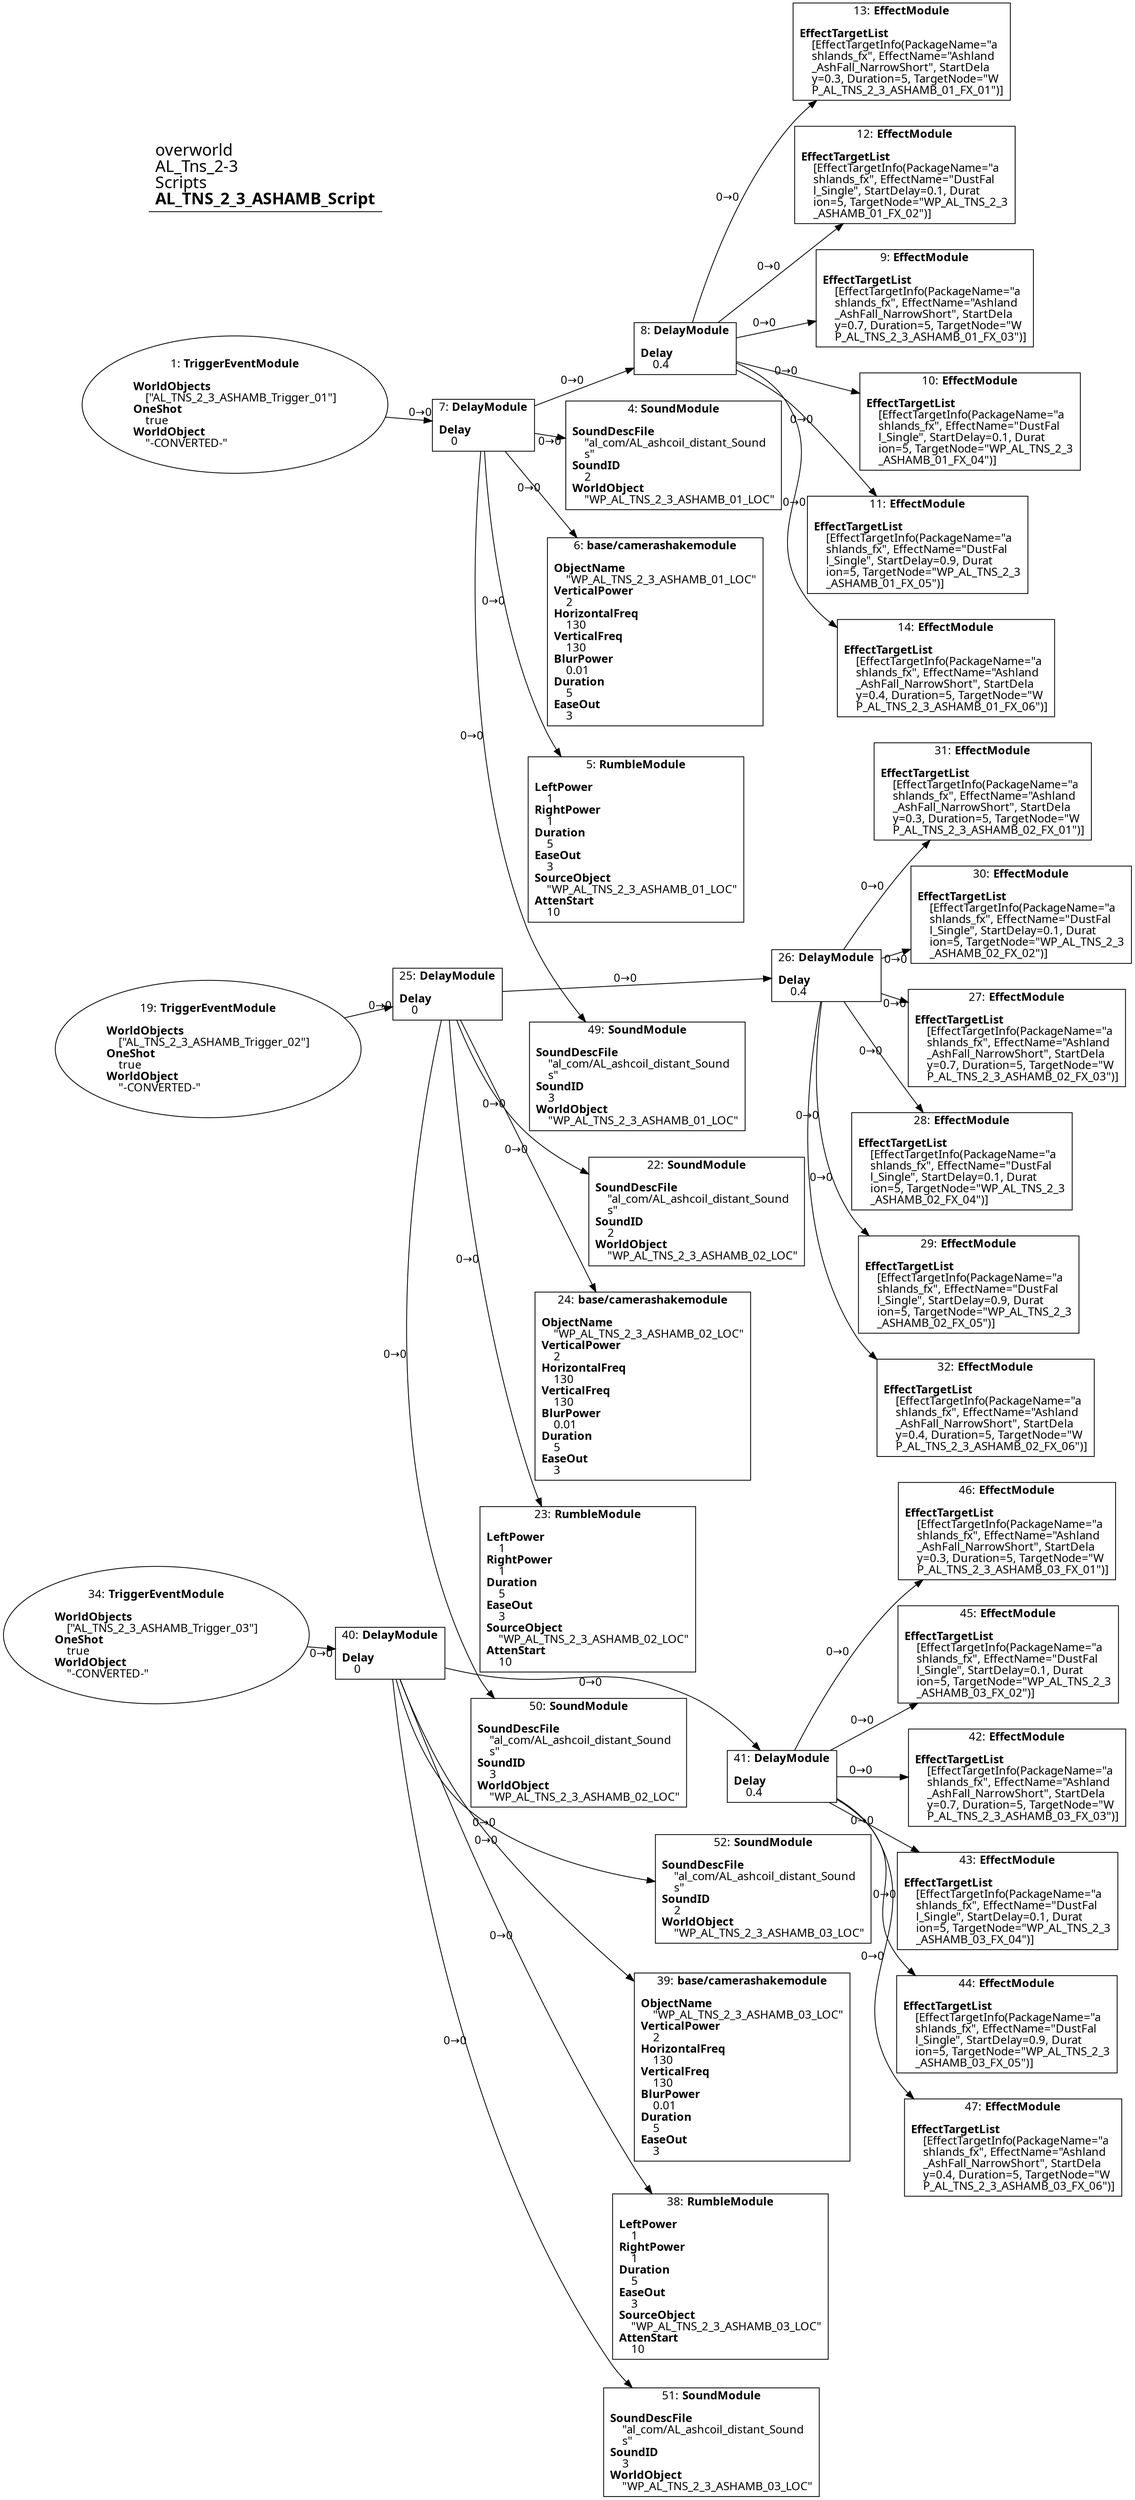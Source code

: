 digraph {
    layout = fdp;
    overlap = prism;
    sep = "+16";
    splines = spline;

    node [ shape = box ];

    graph [ fontname = "Segoe UI" ];
    node [ fontname = "Segoe UI" ];
    edge [ fontname = "Segoe UI" ];

    1 [ label = <1: <b>TriggerEventModule</b><br/><br/><b>WorldObjects</b><br align="left"/>    [&quot;AL_TNS_2_3_ASHAMB_Trigger_01&quot;]<br align="left"/><b>OneShot</b><br align="left"/>    true<br align="left"/><b>WorldObject</b><br align="left"/>    &quot;-CONVERTED-&quot;<br align="left"/>> ];
    1 [ shape = oval ]
    1 [ pos = "0.208,-0.53300005!" ];
    1 -> 7 [ label = "0→0" ];

    4 [ label = <4: <b>SoundModule</b><br/><br/><b>SoundDescFile</b><br align="left"/>    &quot;al_com/AL_ashcoil_distant_Sound<br align="left"/>    s&quot;<br align="left"/><b>SoundID</b><br align="left"/>    2<br align="left"/><b>WorldObject</b><br align="left"/>    &quot;WP_AL_TNS_2_3_ASHAMB_01_LOC&quot;<br align="left"/>> ];
    4 [ pos = "0.92300004,-0.70600003!" ];

    5 [ label = <5: <b>RumbleModule</b><br/><br/><b>LeftPower</b><br align="left"/>    1<br align="left"/><b>RightPower</b><br align="left"/>    1<br align="left"/><b>Duration</b><br align="left"/>    5<br align="left"/><b>EaseOut</b><br align="left"/>    3<br align="left"/><b>SourceObject</b><br align="left"/>    &quot;WP_AL_TNS_2_3_ASHAMB_01_LOC&quot;<br align="left"/><b>AttenStart</b><br align="left"/>    10<br align="left"/>> ];
    5 [ pos = "0.92200005,-0.915!" ];

    6 [ label = <6: <b>base/camerashakemodule</b><br/><br/><b>ObjectName</b><br align="left"/>    &quot;WP_AL_TNS_2_3_ASHAMB_01_LOC&quot;<br align="left"/><b>VerticalPower</b><br align="left"/>    2<br align="left"/><b>HorizontalFreq</b><br align="left"/>    130<br align="left"/><b>VerticalFreq</b><br align="left"/>    130<br align="left"/><b>BlurPower</b><br align="left"/>    0.01<br align="left"/><b>Duration</b><br align="left"/>    5<br align="left"/><b>EaseOut</b><br align="left"/>    3<br align="left"/>> ];
    6 [ pos = "0.92200005,-0.83400005!" ];

    7 [ label = <7: <b>DelayModule</b><br/><br/><b>Delay</b><br align="left"/>    0<br align="left"/>> ];
    7 [ pos = "0.57100004,-0.535!" ];
    7 -> 6 [ label = "0→0" ];
    7 -> 5 [ label = "0→0" ];
    7 -> 4 [ label = "0→0" ];
    7 -> 8 [ label = "0→0" ];
    7 -> 49 [ label = "0→0" ];

    8 [ label = <8: <b>DelayModule</b><br/><br/><b>Delay</b><br align="left"/>    0.4<br align="left"/>> ];
    8 [ pos = "0.9250001,-0.532!" ];
    8 -> 14 [ label = "0→0" ];
    8 -> 11 [ label = "0→0" ];
    8 -> 10 [ label = "0→0" ];
    8 -> 9 [ label = "0→0" ];
    8 -> 12 [ label = "0→0" ];
    8 -> 13 [ label = "0→0" ];

    9 [ label = <9: <b>EffectModule</b><br/><br/><b>EffectTargetList</b><br align="left"/>    [EffectTargetInfo(PackageName=&quot;a<br align="left"/>    shlands_fx&quot;, EffectName=&quot;Ashland<br align="left"/>    _AshFall_NarrowShort&quot;, StartDela<br align="left"/>    y=0.7, Duration=5, TargetNode=&quot;W<br align="left"/>    P_AL_TNS_2_3_ASHAMB_01_FX_03&quot;)]<br align="left"/>> ];
    9 [ pos = "1.4990001,-0.44200003!" ];

    10 [ label = <10: <b>EffectModule</b><br/><br/><b>EffectTargetList</b><br align="left"/>    [EffectTargetInfo(PackageName=&quot;a<br align="left"/>    shlands_fx&quot;, EffectName=&quot;DustFal<br align="left"/>    l_Single&quot;, StartDelay=0.1, Durat<br align="left"/>    ion=5, TargetNode=&quot;WP_AL_TNS_2_3<br align="left"/>    _ASHAMB_01_FX_04&quot;)]<br align="left"/>> ];
    10 [ pos = "1.498,-0.545!" ];

    11 [ label = <11: <b>EffectModule</b><br/><br/><b>EffectTargetList</b><br align="left"/>    [EffectTargetInfo(PackageName=&quot;a<br align="left"/>    shlands_fx&quot;, EffectName=&quot;DustFal<br align="left"/>    l_Single&quot;, StartDelay=0.9, Durat<br align="left"/>    ion=5, TargetNode=&quot;WP_AL_TNS_2_3<br align="left"/>    _ASHAMB_01_FX_05&quot;)]<br align="left"/>> ];
    11 [ pos = "1.4970001,-0.65000004!" ];

    12 [ label = <12: <b>EffectModule</b><br/><br/><b>EffectTargetList</b><br align="left"/>    [EffectTargetInfo(PackageName=&quot;a<br align="left"/>    shlands_fx&quot;, EffectName=&quot;DustFal<br align="left"/>    l_Single&quot;, StartDelay=0.1, Durat<br align="left"/>    ion=5, TargetNode=&quot;WP_AL_TNS_2_3<br align="left"/>    _ASHAMB_01_FX_02&quot;)]<br align="left"/>> ];
    12 [ pos = "1.501,-0.337!" ];

    13 [ label = <13: <b>EffectModule</b><br/><br/><b>EffectTargetList</b><br align="left"/>    [EffectTargetInfo(PackageName=&quot;a<br align="left"/>    shlands_fx&quot;, EffectName=&quot;Ashland<br align="left"/>    _AshFall_NarrowShort&quot;, StartDela<br align="left"/>    y=0.3, Duration=5, TargetNode=&quot;W<br align="left"/>    P_AL_TNS_2_3_ASHAMB_01_FX_01&quot;)]<br align="left"/>> ];
    13 [ pos = "1.5000001,-0.23!" ];

    14 [ label = <14: <b>EffectModule</b><br/><br/><b>EffectTargetList</b><br align="left"/>    [EffectTargetInfo(PackageName=&quot;a<br align="left"/>    shlands_fx&quot;, EffectName=&quot;Ashland<br align="left"/>    _AshFall_NarrowShort&quot;, StartDela<br align="left"/>    y=0.4, Duration=5, TargetNode=&quot;W<br align="left"/>    P_AL_TNS_2_3_ASHAMB_01_FX_06&quot;)]<br align="left"/>> ];
    14 [ pos = "1.498,-0.757!" ];

    19 [ label = <19: <b>TriggerEventModule</b><br/><br/><b>WorldObjects</b><br align="left"/>    [&quot;AL_TNS_2_3_ASHAMB_Trigger_02&quot;]<br align="left"/><b>OneShot</b><br align="left"/>    true<br align="left"/><b>WorldObject</b><br align="left"/>    &quot;-CONVERTED-&quot;<br align="left"/>> ];
    19 [ shape = oval ]
    19 [ pos = "0.21800001,-1.309!" ];
    19 -> 25 [ label = "0→0" ];

    22 [ label = <22: <b>SoundModule</b><br/><br/><b>SoundDescFile</b><br align="left"/>    &quot;al_com/AL_ashcoil_distant_Sound<br align="left"/>    s&quot;<br align="left"/><b>SoundID</b><br align="left"/>    2<br align="left"/><b>WorldObject</b><br align="left"/>    &quot;WP_AL_TNS_2_3_ASHAMB_02_LOC&quot;<br align="left"/>> ];
    22 [ pos = "0.94000006,-1.4840001!" ];

    23 [ label = <23: <b>RumbleModule</b><br/><br/><b>LeftPower</b><br align="left"/>    1<br align="left"/><b>RightPower</b><br align="left"/>    1<br align="left"/><b>Duration</b><br align="left"/>    5<br align="left"/><b>EaseOut</b><br align="left"/>    3<br align="left"/><b>SourceObject</b><br align="left"/>    &quot;WP_AL_TNS_2_3_ASHAMB_02_LOC&quot;<br align="left"/><b>AttenStart</b><br align="left"/>    10<br align="left"/>> ];
    23 [ pos = "0.938,-1.6930001!" ];

    24 [ label = <24: <b>base/camerashakemodule</b><br/><br/><b>ObjectName</b><br align="left"/>    &quot;WP_AL_TNS_2_3_ASHAMB_02_LOC&quot;<br align="left"/><b>VerticalPower</b><br align="left"/>    2<br align="left"/><b>HorizontalFreq</b><br align="left"/>    130<br align="left"/><b>VerticalFreq</b><br align="left"/>    130<br align="left"/><b>BlurPower</b><br align="left"/>    0.01<br align="left"/><b>Duration</b><br align="left"/>    5<br align="left"/><b>EaseOut</b><br align="left"/>    3<br align="left"/>> ];
    24 [ pos = "0.938,-1.6120001!" ];

    25 [ label = <25: <b>DelayModule</b><br/><br/><b>Delay</b><br align="left"/>    0<br align="left"/>> ];
    25 [ pos = "0.58900005,-1.3100001!" ];
    25 -> 24 [ label = "0→0" ];
    25 -> 23 [ label = "0→0" ];
    25 -> 22 [ label = "0→0" ];
    25 -> 26 [ label = "0→0" ];
    25 -> 50 [ label = "0→0" ];

    26 [ label = <26: <b>DelayModule</b><br/><br/><b>Delay</b><br align="left"/>    0.4<br align="left"/>> ];
    26 [ pos = "0.94100004,-1.3100001!" ];
    26 -> 32 [ label = "0→0" ];
    26 -> 29 [ label = "0→0" ];
    26 -> 28 [ label = "0→0" ];
    26 -> 27 [ label = "0→0" ];
    26 -> 30 [ label = "0→0" ];
    26 -> 31 [ label = "0→0" ];

    27 [ label = <27: <b>EffectModule</b><br/><br/><b>EffectTargetList</b><br align="left"/>    [EffectTargetInfo(PackageName=&quot;a<br align="left"/>    shlands_fx&quot;, EffectName=&quot;Ashland<br align="left"/>    _AshFall_NarrowShort&quot;, StartDela<br align="left"/>    y=0.7, Duration=5, TargetNode=&quot;W<br align="left"/>    P_AL_TNS_2_3_ASHAMB_02_FX_03&quot;)]<br align="left"/>> ];
    27 [ pos = "1.5150001,-1.22!" ];

    28 [ label = <28: <b>EffectModule</b><br/><br/><b>EffectTargetList</b><br align="left"/>    [EffectTargetInfo(PackageName=&quot;a<br align="left"/>    shlands_fx&quot;, EffectName=&quot;DustFal<br align="left"/>    l_Single&quot;, StartDelay=0.1, Durat<br align="left"/>    ion=5, TargetNode=&quot;WP_AL_TNS_2_3<br align="left"/>    _ASHAMB_02_FX_04&quot;)]<br align="left"/>> ];
    28 [ pos = "1.514,-1.3230001!" ];

    29 [ label = <29: <b>EffectModule</b><br/><br/><b>EffectTargetList</b><br align="left"/>    [EffectTargetInfo(PackageName=&quot;a<br align="left"/>    shlands_fx&quot;, EffectName=&quot;DustFal<br align="left"/>    l_Single&quot;, StartDelay=0.9, Durat<br align="left"/>    ion=5, TargetNode=&quot;WP_AL_TNS_2_3<br align="left"/>    _ASHAMB_02_FX_05&quot;)]<br align="left"/>> ];
    29 [ pos = "1.5130001,-1.4280001!" ];

    30 [ label = <30: <b>EffectModule</b><br/><br/><b>EffectTargetList</b><br align="left"/>    [EffectTargetInfo(PackageName=&quot;a<br align="left"/>    shlands_fx&quot;, EffectName=&quot;DustFal<br align="left"/>    l_Single&quot;, StartDelay=0.1, Durat<br align="left"/>    ion=5, TargetNode=&quot;WP_AL_TNS_2_3<br align="left"/>    _ASHAMB_02_FX_02&quot;)]<br align="left"/>> ];
    30 [ pos = "1.5170001,-1.1140001!" ];

    31 [ label = <31: <b>EffectModule</b><br/><br/><b>EffectTargetList</b><br align="left"/>    [EffectTargetInfo(PackageName=&quot;a<br align="left"/>    shlands_fx&quot;, EffectName=&quot;Ashland<br align="left"/>    _AshFall_NarrowShort&quot;, StartDela<br align="left"/>    y=0.3, Duration=5, TargetNode=&quot;W<br align="left"/>    P_AL_TNS_2_3_ASHAMB_02_FX_01&quot;)]<br align="left"/>> ];
    31 [ pos = "1.516,-1.008!" ];

    32 [ label = <32: <b>EffectModule</b><br/><br/><b>EffectTargetList</b><br align="left"/>    [EffectTargetInfo(PackageName=&quot;a<br align="left"/>    shlands_fx&quot;, EffectName=&quot;Ashland<br align="left"/>    _AshFall_NarrowShort&quot;, StartDela<br align="left"/>    y=0.4, Duration=5, TargetNode=&quot;W<br align="left"/>    P_AL_TNS_2_3_ASHAMB_02_FX_06&quot;)]<br align="left"/>> ];
    32 [ pos = "1.514,-1.5350001!" ];

    34 [ label = <34: <b>TriggerEventModule</b><br/><br/><b>WorldObjects</b><br align="left"/>    [&quot;AL_TNS_2_3_ASHAMB_Trigger_03&quot;]<br align="left"/><b>OneShot</b><br align="left"/>    true<br align="left"/><b>WorldObject</b><br align="left"/>    &quot;-CONVERTED-&quot;<br align="left"/>> ];
    34 [ shape = oval ]
    34 [ pos = "0.209,-2.0830002!" ];
    34 -> 40 [ label = "0→0" ];

    38 [ label = <38: <b>RumbleModule</b><br/><br/><b>LeftPower</b><br align="left"/>    1<br align="left"/><b>RightPower</b><br align="left"/>    1<br align="left"/><b>Duration</b><br align="left"/>    5<br align="left"/><b>EaseOut</b><br align="left"/>    3<br align="left"/><b>SourceObject</b><br align="left"/>    &quot;WP_AL_TNS_2_3_ASHAMB_03_LOC&quot;<br align="left"/><b>AttenStart</b><br align="left"/>    10<br align="left"/>> ];
    38 [ pos = "0.943,-2.4650002!" ];

    39 [ label = <39: <b>base/camerashakemodule</b><br/><br/><b>ObjectName</b><br align="left"/>    &quot;WP_AL_TNS_2_3_ASHAMB_03_LOC&quot;<br align="left"/><b>VerticalPower</b><br align="left"/>    2<br align="left"/><b>HorizontalFreq</b><br align="left"/>    130<br align="left"/><b>VerticalFreq</b><br align="left"/>    130<br align="left"/><b>BlurPower</b><br align="left"/>    0.01<br align="left"/><b>Duration</b><br align="left"/>    5<br align="left"/><b>EaseOut</b><br align="left"/>    3<br align="left"/>> ];
    39 [ pos = "0.94400007,-2.384!" ];

    40 [ label = <40: <b>DelayModule</b><br/><br/><b>Delay</b><br align="left"/>    0<br align="left"/>> ];
    40 [ pos = "0.59400004,-2.082!" ];
    40 -> 39 [ label = "0→0" ];
    40 -> 38 [ label = "0→0" ];
    40 -> 41 [ label = "0→0" ];
    40 -> 51 [ label = "0→0" ];
    40 -> 52 [ label = "0→0" ];

    41 [ label = <41: <b>DelayModule</b><br/><br/><b>Delay</b><br align="left"/>    0.4<br align="left"/>> ];
    41 [ pos = "0.94600004,-2.082!" ];
    41 -> 47 [ label = "0→0" ];
    41 -> 44 [ label = "0→0" ];
    41 -> 43 [ label = "0→0" ];
    41 -> 42 [ label = "0→0" ];
    41 -> 45 [ label = "0→0" ];
    41 -> 46 [ label = "0→0" ];

    42 [ label = <42: <b>EffectModule</b><br/><br/><b>EffectTargetList</b><br align="left"/>    [EffectTargetInfo(PackageName=&quot;a<br align="left"/>    shlands_fx&quot;, EffectName=&quot;Ashland<br align="left"/>    _AshFall_NarrowShort&quot;, StartDela<br align="left"/>    y=0.7, Duration=5, TargetNode=&quot;W<br align="left"/>    P_AL_TNS_2_3_ASHAMB_03_FX_03&quot;)]<br align="left"/>> ];
    42 [ pos = "1.5200001,-1.9920001!" ];

    43 [ label = <43: <b>EffectModule</b><br/><br/><b>EffectTargetList</b><br align="left"/>    [EffectTargetInfo(PackageName=&quot;a<br align="left"/>    shlands_fx&quot;, EffectName=&quot;DustFal<br align="left"/>    l_Single&quot;, StartDelay=0.1, Durat<br align="left"/>    ion=5, TargetNode=&quot;WP_AL_TNS_2_3<br align="left"/>    _ASHAMB_03_FX_04&quot;)]<br align="left"/>> ];
    43 [ pos = "1.519,-2.095!" ];

    44 [ label = <44: <b>EffectModule</b><br/><br/><b>EffectTargetList</b><br align="left"/>    [EffectTargetInfo(PackageName=&quot;a<br align="left"/>    shlands_fx&quot;, EffectName=&quot;DustFal<br align="left"/>    l_Single&quot;, StartDelay=0.9, Durat<br align="left"/>    ion=5, TargetNode=&quot;WP_AL_TNS_2_3<br align="left"/>    _ASHAMB_03_FX_05&quot;)]<br align="left"/>> ];
    44 [ pos = "1.5180001,-2.2!" ];

    45 [ label = <45: <b>EffectModule</b><br/><br/><b>EffectTargetList</b><br align="left"/>    [EffectTargetInfo(PackageName=&quot;a<br align="left"/>    shlands_fx&quot;, EffectName=&quot;DustFal<br align="left"/>    l_Single&quot;, StartDelay=0.1, Durat<br align="left"/>    ion=5, TargetNode=&quot;WP_AL_TNS_2_3<br align="left"/>    _ASHAMB_03_FX_02&quot;)]<br align="left"/>> ];
    45 [ pos = "1.5220001,-1.8870001!" ];

    46 [ label = <46: <b>EffectModule</b><br/><br/><b>EffectTargetList</b><br align="left"/>    [EffectTargetInfo(PackageName=&quot;a<br align="left"/>    shlands_fx&quot;, EffectName=&quot;Ashland<br align="left"/>    _AshFall_NarrowShort&quot;, StartDela<br align="left"/>    y=0.3, Duration=5, TargetNode=&quot;W<br align="left"/>    P_AL_TNS_2_3_ASHAMB_03_FX_01&quot;)]<br align="left"/>> ];
    46 [ pos = "1.521,-1.7800001!" ];

    47 [ label = <47: <b>EffectModule</b><br/><br/><b>EffectTargetList</b><br align="left"/>    [EffectTargetInfo(PackageName=&quot;a<br align="left"/>    shlands_fx&quot;, EffectName=&quot;Ashland<br align="left"/>    _AshFall_NarrowShort&quot;, StartDela<br align="left"/>    y=0.4, Duration=5, TargetNode=&quot;W<br align="left"/>    P_AL_TNS_2_3_ASHAMB_03_FX_06&quot;)]<br align="left"/>> ];
    47 [ pos = "1.519,-2.3070002!" ];

    49 [ label = <49: <b>SoundModule</b><br/><br/><b>SoundDescFile</b><br align="left"/>    &quot;al_com/AL_ashcoil_distant_Sound<br align="left"/>    s&quot;<br align="left"/><b>SoundID</b><br align="left"/>    3<br align="left"/><b>WorldObject</b><br align="left"/>    &quot;WP_AL_TNS_2_3_ASHAMB_01_LOC&quot;<br align="left"/>> ];
    49 [ pos = "0.92300004,-0.97900003!" ];

    50 [ label = <50: <b>SoundModule</b><br/><br/><b>SoundDescFile</b><br align="left"/>    &quot;al_com/AL_ashcoil_distant_Sound<br align="left"/>    s&quot;<br align="left"/><b>SoundID</b><br align="left"/>    3<br align="left"/><b>WorldObject</b><br align="left"/>    &quot;WP_AL_TNS_2_3_ASHAMB_02_LOC&quot;<br align="left"/>> ];
    50 [ pos = "0.93700004,-1.751!" ];

    51 [ label = <51: <b>SoundModule</b><br/><br/><b>SoundDescFile</b><br align="left"/>    &quot;al_com/AL_ashcoil_distant_Sound<br align="left"/>    s&quot;<br align="left"/><b>SoundID</b><br align="left"/>    3<br align="left"/><b>WorldObject</b><br align="left"/>    &quot;WP_AL_TNS_2_3_ASHAMB_03_LOC&quot;<br align="left"/>> ];
    51 [ pos = "0.943,-2.529!" ];

    52 [ label = <52: <b>SoundModule</b><br/><br/><b>SoundDescFile</b><br align="left"/>    &quot;al_com/AL_ashcoil_distant_Sound<br align="left"/>    s&quot;<br align="left"/><b>SoundID</b><br align="left"/>    2<br align="left"/><b>WorldObject</b><br align="left"/>    &quot;WP_AL_TNS_2_3_ASHAMB_03_LOC&quot;<br align="left"/>> ];
    52 [ pos = "0.94000006,-2.2540002!" ];

    title [ pos = "0.20700002,-0.22900002!" ];
    title [ shape = underline ];
    title [ label = <<font point-size="20">overworld<br align="left"/>AL_Tns_2-3<br align="left"/>Scripts<br align="left"/><b>AL_TNS_2_3_ASHAMB_Script</b><br align="left"/></font>> ];
}
